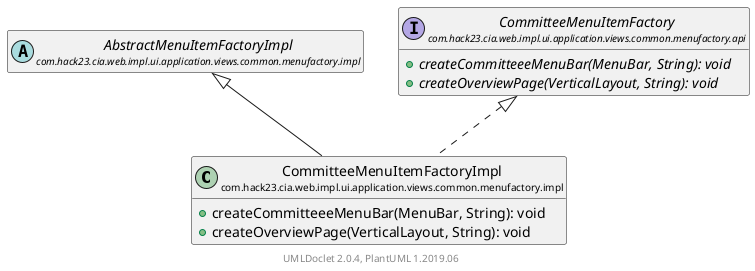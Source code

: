 @startuml
    set namespaceSeparator none
    hide empty fields
    hide empty methods

    class "<size:14>CommitteeMenuItemFactoryImpl\n<size:10>com.hack23.cia.web.impl.ui.application.views.common.menufactory.impl" as com.hack23.cia.web.impl.ui.application.views.common.menufactory.impl.CommitteeMenuItemFactoryImpl [[CommitteeMenuItemFactoryImpl.html]] {
        +createCommitteeeMenuBar(MenuBar, String): void
        +createOverviewPage(VerticalLayout, String): void
    }

    abstract class "<size:14>AbstractMenuItemFactoryImpl\n<size:10>com.hack23.cia.web.impl.ui.application.views.common.menufactory.impl" as com.hack23.cia.web.impl.ui.application.views.common.menufactory.impl.AbstractMenuItemFactoryImpl [[AbstractMenuItemFactoryImpl.html]]
    interface "<size:14>CommitteeMenuItemFactory\n<size:10>com.hack23.cia.web.impl.ui.application.views.common.menufactory.api" as com.hack23.cia.web.impl.ui.application.views.common.menufactory.api.CommitteeMenuItemFactory [[../api/CommitteeMenuItemFactory.html]] {
        {abstract} +createCommitteeeMenuBar(MenuBar, String): void
        {abstract} +createOverviewPage(VerticalLayout, String): void
    }

    com.hack23.cia.web.impl.ui.application.views.common.menufactory.impl.AbstractMenuItemFactoryImpl <|-- com.hack23.cia.web.impl.ui.application.views.common.menufactory.impl.CommitteeMenuItemFactoryImpl
    com.hack23.cia.web.impl.ui.application.views.common.menufactory.api.CommitteeMenuItemFactory <|.. com.hack23.cia.web.impl.ui.application.views.common.menufactory.impl.CommitteeMenuItemFactoryImpl

    center footer UMLDoclet 2.0.4, PlantUML 1.2019.06
@enduml
